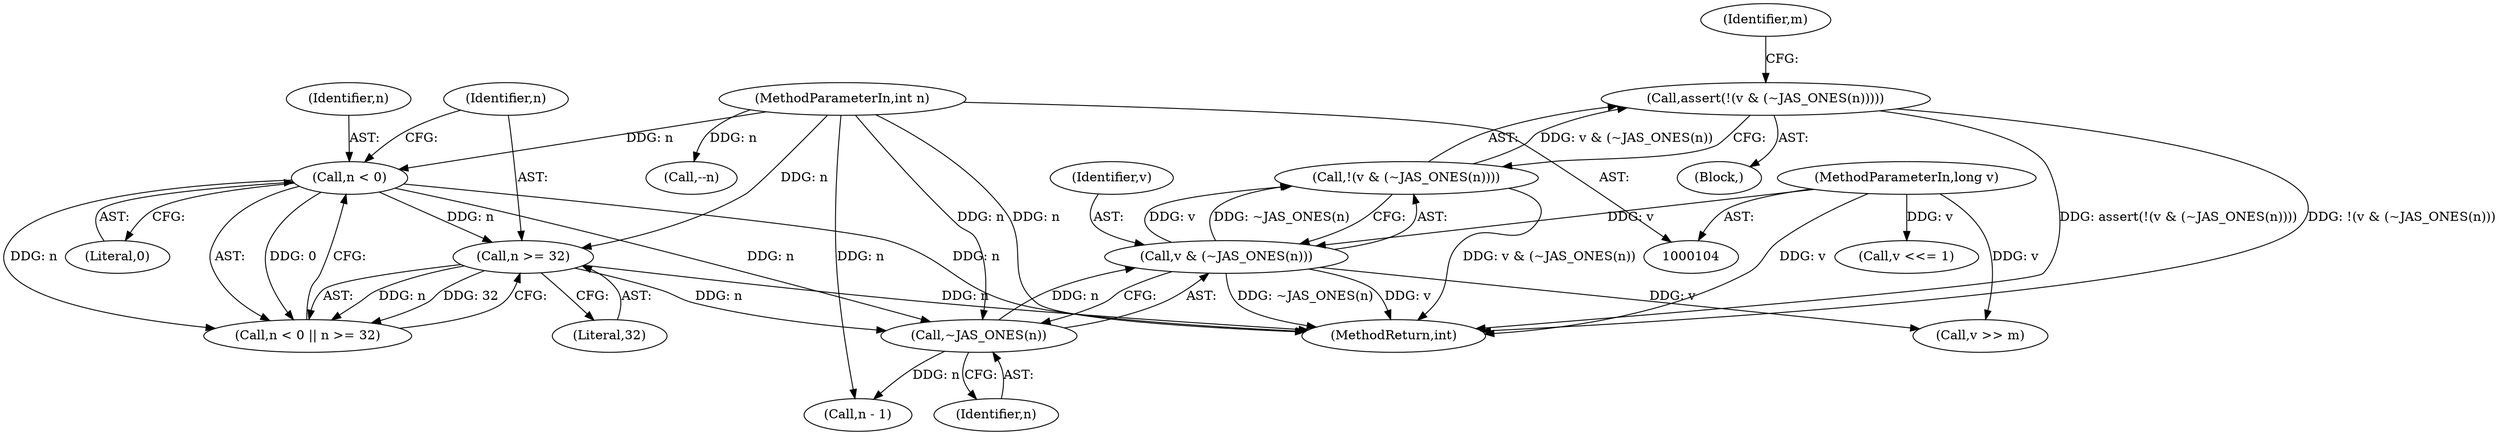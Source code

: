 digraph "0_jasper_1e84674d95353c64e5c4c0e7232ae86fd6ea813b_0@API" {
"1000121" [label="(Call,assert(!(v & (~JAS_ONES(n)))))"];
"1000122" [label="(Call,!(v & (~JAS_ONES(n))))"];
"1000123" [label="(Call,v & (~JAS_ONES(n)))"];
"1000107" [label="(MethodParameterIn,long v)"];
"1000125" [label="(Call,~JAS_ONES(n))"];
"1000112" [label="(Call,n < 0)"];
"1000106" [label="(MethodParameterIn,int n)"];
"1000115" [label="(Call,n >= 32)"];
"1000116" [label="(Identifier,n)"];
"1000143" [label="(Call,v >> m)"];
"1000124" [label="(Identifier,v)"];
"1000156" [label="(MethodReturn,int)"];
"1000114" [label="(Literal,0)"];
"1000128" [label="(Identifier,m)"];
"1000134" [label="(Call,--n)"];
"1000123" [label="(Call,v & (~JAS_ONES(n)))"];
"1000125" [label="(Call,~JAS_ONES(n))"];
"1000115" [label="(Call,n >= 32)"];
"1000129" [label="(Call,n - 1)"];
"1000108" [label="(Block,)"];
"1000126" [label="(Identifier,n)"];
"1000117" [label="(Literal,32)"];
"1000107" [label="(MethodParameterIn,long v)"];
"1000121" [label="(Call,assert(!(v & (~JAS_ONES(n)))))"];
"1000112" [label="(Call,n < 0)"];
"1000106" [label="(MethodParameterIn,int n)"];
"1000111" [label="(Call,n < 0 || n >= 32)"];
"1000113" [label="(Identifier,n)"];
"1000122" [label="(Call,!(v & (~JAS_ONES(n))))"];
"1000151" [label="(Call,v <<= 1)"];
"1000121" -> "1000108"  [label="AST: "];
"1000121" -> "1000122"  [label="CFG: "];
"1000122" -> "1000121"  [label="AST: "];
"1000128" -> "1000121"  [label="CFG: "];
"1000121" -> "1000156"  [label="DDG: assert(!(v & (~JAS_ONES(n))))"];
"1000121" -> "1000156"  [label="DDG: !(v & (~JAS_ONES(n)))"];
"1000122" -> "1000121"  [label="DDG: v & (~JAS_ONES(n))"];
"1000122" -> "1000123"  [label="CFG: "];
"1000123" -> "1000122"  [label="AST: "];
"1000122" -> "1000156"  [label="DDG: v & (~JAS_ONES(n))"];
"1000123" -> "1000122"  [label="DDG: v"];
"1000123" -> "1000122"  [label="DDG: ~JAS_ONES(n)"];
"1000123" -> "1000125"  [label="CFG: "];
"1000124" -> "1000123"  [label="AST: "];
"1000125" -> "1000123"  [label="AST: "];
"1000123" -> "1000156"  [label="DDG: ~JAS_ONES(n)"];
"1000123" -> "1000156"  [label="DDG: v"];
"1000107" -> "1000123"  [label="DDG: v"];
"1000125" -> "1000123"  [label="DDG: n"];
"1000123" -> "1000143"  [label="DDG: v"];
"1000107" -> "1000104"  [label="AST: "];
"1000107" -> "1000156"  [label="DDG: v"];
"1000107" -> "1000143"  [label="DDG: v"];
"1000107" -> "1000151"  [label="DDG: v"];
"1000125" -> "1000126"  [label="CFG: "];
"1000126" -> "1000125"  [label="AST: "];
"1000112" -> "1000125"  [label="DDG: n"];
"1000115" -> "1000125"  [label="DDG: n"];
"1000106" -> "1000125"  [label="DDG: n"];
"1000125" -> "1000129"  [label="DDG: n"];
"1000112" -> "1000111"  [label="AST: "];
"1000112" -> "1000114"  [label="CFG: "];
"1000113" -> "1000112"  [label="AST: "];
"1000114" -> "1000112"  [label="AST: "];
"1000116" -> "1000112"  [label="CFG: "];
"1000111" -> "1000112"  [label="CFG: "];
"1000112" -> "1000156"  [label="DDG: n"];
"1000112" -> "1000111"  [label="DDG: n"];
"1000112" -> "1000111"  [label="DDG: 0"];
"1000106" -> "1000112"  [label="DDG: n"];
"1000112" -> "1000115"  [label="DDG: n"];
"1000106" -> "1000104"  [label="AST: "];
"1000106" -> "1000156"  [label="DDG: n"];
"1000106" -> "1000115"  [label="DDG: n"];
"1000106" -> "1000129"  [label="DDG: n"];
"1000106" -> "1000134"  [label="DDG: n"];
"1000115" -> "1000111"  [label="AST: "];
"1000115" -> "1000117"  [label="CFG: "];
"1000116" -> "1000115"  [label="AST: "];
"1000117" -> "1000115"  [label="AST: "];
"1000111" -> "1000115"  [label="CFG: "];
"1000115" -> "1000156"  [label="DDG: n"];
"1000115" -> "1000111"  [label="DDG: n"];
"1000115" -> "1000111"  [label="DDG: 32"];
}
